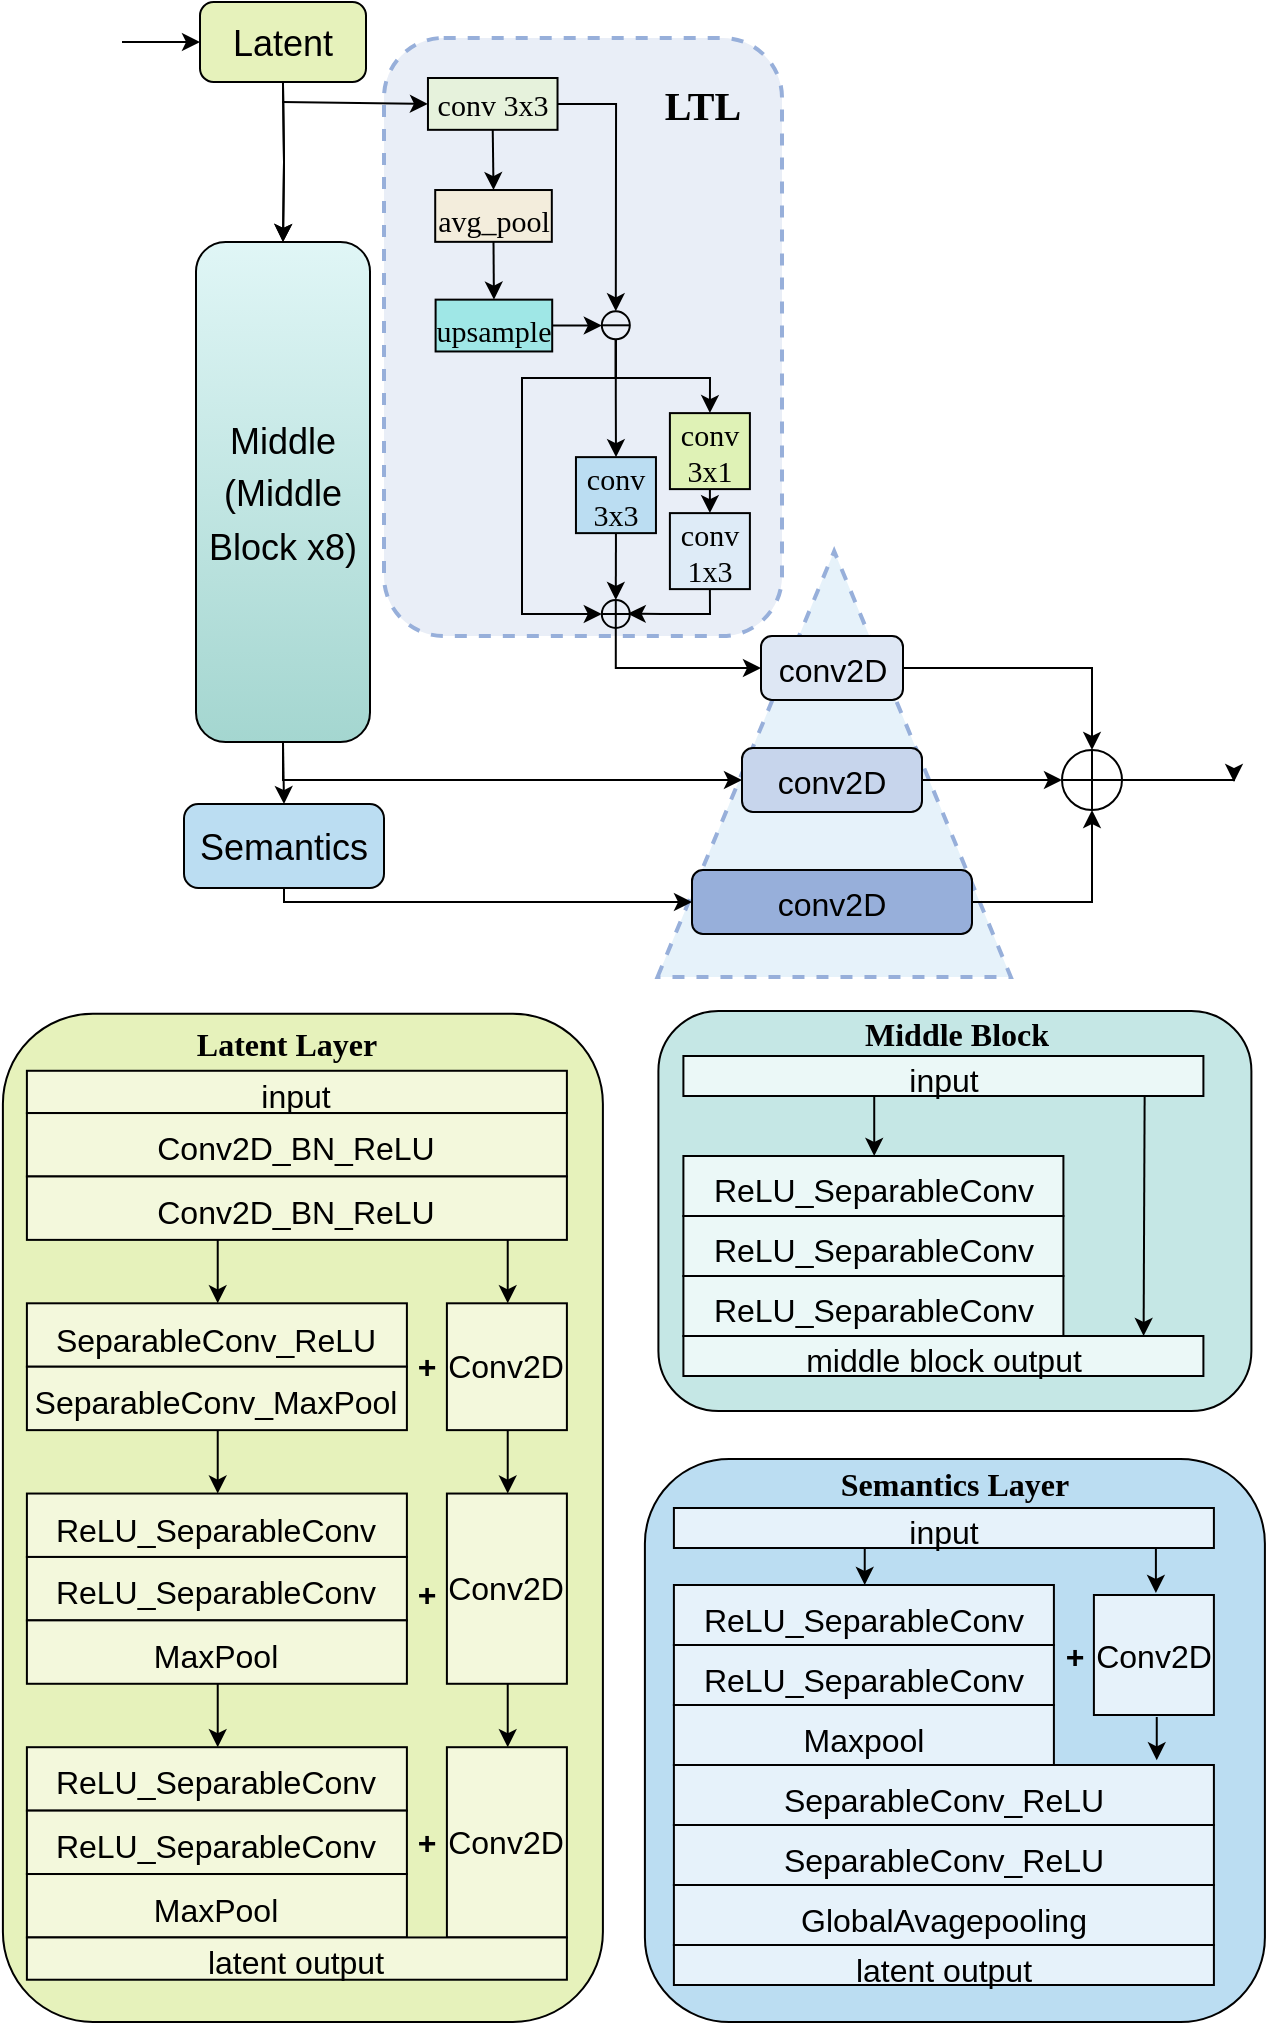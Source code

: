<mxfile version="20.2.0" type="github">
  <diagram id="45wSsLjDH42MFOYjALAc" name="第 1 页">
    <mxGraphModel dx="1666" dy="886" grid="1" gridSize="10" guides="1" tooltips="1" connect="1" arrows="1" fold="1" page="1" pageScale="1" pageWidth="827" pageHeight="1169" math="0" shadow="0">
      <root>
        <mxCell id="0" />
        <mxCell id="1" parent="0" />
        <mxCell id="VyiEkA80ziULJSu7tJ6_-1" value="" style="triangle;whiteSpace=wrap;html=1;dashed=1;fillStyle=auto;fontFamily=Times New Roman;fontSize=20;strokeColor=#97AFDA;strokeWidth=2;fillColor=#E6F2FA;gradientColor=none;rotation=-90;" vertex="1" parent="1">
          <mxGeometry x="353.68" y="352.72" width="212.82" height="176.63" as="geometry" />
        </mxCell>
        <mxCell id="VyiEkA80ziULJSu7tJ6_-2" value="" style="rounded=1;whiteSpace=wrap;html=1;fontSize=16;strokeColor=#97AFDA;strokeWidth=2;fillColor=#E9EEF7;dashed=1;" vertex="1" parent="1">
          <mxGeometry x="235" y="77.96" width="199" height="299.04" as="geometry" />
        </mxCell>
        <mxCell id="VyiEkA80ziULJSu7tJ6_-3" style="edgeStyle=orthogonalEdgeStyle;rounded=0;orthogonalLoop=1;jettySize=auto;html=1;exitX=0.5;exitY=1;exitDx=0;exitDy=0;entryX=0.5;entryY=0;entryDx=0;entryDy=0;fontSize=28;" edge="1" parent="1" source="VyiEkA80ziULJSu7tJ6_-5" target="VyiEkA80ziULJSu7tJ6_-30">
          <mxGeometry relative="1" as="geometry">
            <Array as="points">
              <mxPoint x="351" y="248" />
              <mxPoint x="398" y="248" />
            </Array>
          </mxGeometry>
        </mxCell>
        <mxCell id="VyiEkA80ziULJSu7tJ6_-4" style="edgeStyle=orthogonalEdgeStyle;rounded=0;orthogonalLoop=1;jettySize=auto;html=1;exitX=0.5;exitY=1;exitDx=0;exitDy=0;entryX=0;entryY=0.5;entryDx=0;entryDy=0;fontSize=28;" edge="1" parent="1" source="VyiEkA80ziULJSu7tJ6_-5" target="VyiEkA80ziULJSu7tJ6_-36">
          <mxGeometry relative="1" as="geometry">
            <Array as="points">
              <mxPoint x="351" y="248" />
              <mxPoint x="304" y="248" />
              <mxPoint x="304" y="366" />
            </Array>
          </mxGeometry>
        </mxCell>
        <mxCell id="VyiEkA80ziULJSu7tJ6_-5" value="" style="ellipse;whiteSpace=wrap;html=1;labelBackgroundColor=none;fontFamily=Times New Roman;fontSize=20;fillColor=none;gradientColor=none;" vertex="1" parent="1">
          <mxGeometry x="343.904" y="214.652" width="14" height="14" as="geometry" />
        </mxCell>
        <mxCell id="VyiEkA80ziULJSu7tJ6_-6" value="" style="endArrow=classic;html=1;rounded=0;fontFamily=Times New Roman;fontSize=20;exitX=1;exitY=0.5;exitDx=0;exitDy=0;entryX=0.5;entryY=0;entryDx=0;entryDy=0;" edge="1" parent="1" target="VyiEkA80ziULJSu7tJ6_-5">
          <mxGeometry width="50" height="50" relative="1" as="geometry">
            <mxPoint x="316.76" y="110.957" as="sourcePoint" />
            <mxPoint x="351.03" y="199.061" as="targetPoint" />
            <Array as="points">
              <mxPoint x="351.03" y="110.957" />
            </Array>
          </mxGeometry>
        </mxCell>
        <mxCell id="VyiEkA80ziULJSu7tJ6_-7" value="" style="edgeStyle=orthogonalEdgeStyle;rounded=0;orthogonalLoop=1;jettySize=auto;html=1;fontSize=20;" edge="1" parent="1" target="VyiEkA80ziULJSu7tJ6_-11">
          <mxGeometry relative="1" as="geometry">
            <mxPoint x="184.471" y="99" as="sourcePoint" />
          </mxGeometry>
        </mxCell>
        <mxCell id="VyiEkA80ziULJSu7tJ6_-8" value="" style="edgeStyle=orthogonalEdgeStyle;rounded=0;orthogonalLoop=1;jettySize=auto;html=1;fontSize=20;" edge="1" parent="1" target="VyiEkA80ziULJSu7tJ6_-11">
          <mxGeometry relative="1" as="geometry">
            <mxPoint x="184.471" y="99" as="sourcePoint" />
          </mxGeometry>
        </mxCell>
        <mxCell id="VyiEkA80ziULJSu7tJ6_-9" style="edgeStyle=orthogonalEdgeStyle;rounded=0;orthogonalLoop=1;jettySize=auto;html=1;exitX=0.5;exitY=1;exitDx=0;exitDy=0;entryX=0.5;entryY=0;entryDx=0;entryDy=0;fontSize=20;" edge="1" parent="1" source="VyiEkA80ziULJSu7tJ6_-11" target="VyiEkA80ziULJSu7tJ6_-13">
          <mxGeometry relative="1" as="geometry" />
        </mxCell>
        <mxCell id="VyiEkA80ziULJSu7tJ6_-10" style="edgeStyle=orthogonalEdgeStyle;rounded=0;orthogonalLoop=1;jettySize=auto;html=1;exitX=0.5;exitY=1;exitDx=0;exitDy=0;entryX=0;entryY=0.5;entryDx=0;entryDy=0;fontSize=16;" edge="1" parent="1" source="VyiEkA80ziULJSu7tJ6_-11" target="VyiEkA80ziULJSu7tJ6_-17">
          <mxGeometry relative="1" as="geometry">
            <Array as="points">
              <mxPoint x="185" y="449" />
            </Array>
          </mxGeometry>
        </mxCell>
        <mxCell id="VyiEkA80ziULJSu7tJ6_-11" value="&lt;font style=&quot;font-size: 18px;&quot;&gt;&lt;span style=&quot;&quot;&gt;Middle&lt;/span&gt;&lt;br&gt;&lt;font style=&quot;font-size: 18px;&quot;&gt;(Middle Block x8)&lt;/font&gt;&lt;br&gt;&lt;/font&gt;" style="rounded=1;whiteSpace=wrap;html=1;fontSize=22;strokeColor=default;fillColor=#E0F6F6;arcSize=17;gradientColor=#A4D6D0;" vertex="1" parent="1">
          <mxGeometry x="141" y="180" width="87" height="250" as="geometry" />
        </mxCell>
        <mxCell id="VyiEkA80ziULJSu7tJ6_-12" style="edgeStyle=orthogonalEdgeStyle;rounded=0;orthogonalLoop=1;jettySize=auto;html=1;exitX=0.5;exitY=1;exitDx=0;exitDy=0;entryX=0;entryY=0.5;entryDx=0;entryDy=0;fontSize=16;" edge="1" parent="1" source="VyiEkA80ziULJSu7tJ6_-13" target="VyiEkA80ziULJSu7tJ6_-19">
          <mxGeometry relative="1" as="geometry">
            <Array as="points">
              <mxPoint x="185" y="510" />
            </Array>
          </mxGeometry>
        </mxCell>
        <mxCell id="VyiEkA80ziULJSu7tJ6_-13" value="&lt;font style=&quot;font-size: 18px;&quot;&gt;Semantics&lt;/font&gt;" style="rounded=1;whiteSpace=wrap;html=1;fontSize=22;strokeColor=default;fillColor=#BBDDF2;arcSize=17;" vertex="1" parent="1">
          <mxGeometry x="135" y="461" width="100" height="42" as="geometry" />
        </mxCell>
        <mxCell id="VyiEkA80ziULJSu7tJ6_-14" style="edgeStyle=orthogonalEdgeStyle;rounded=0;orthogonalLoop=1;jettySize=auto;html=1;exitX=1;exitY=0.5;exitDx=0;exitDy=0;entryX=0.5;entryY=0;entryDx=0;entryDy=0;fontSize=16;" edge="1" parent="1" source="VyiEkA80ziULJSu7tJ6_-15" target="VyiEkA80ziULJSu7tJ6_-40">
          <mxGeometry relative="1" as="geometry" />
        </mxCell>
        <mxCell id="VyiEkA80ziULJSu7tJ6_-15" value="&lt;font style=&quot;font-size: 16px;&quot;&gt;conv2D&lt;/font&gt;" style="rounded=1;whiteSpace=wrap;html=1;fontSize=22;strokeColor=default;fillColor=#DEE7F4;arcSize=17;" vertex="1" parent="1">
          <mxGeometry x="423.5" y="377" width="71" height="32" as="geometry" />
        </mxCell>
        <mxCell id="VyiEkA80ziULJSu7tJ6_-16" style="edgeStyle=orthogonalEdgeStyle;rounded=0;orthogonalLoop=1;jettySize=auto;html=1;exitX=1;exitY=0.5;exitDx=0;exitDy=0;entryX=0;entryY=0.5;entryDx=0;entryDy=0;fontSize=16;" edge="1" parent="1" source="VyiEkA80ziULJSu7tJ6_-17" target="VyiEkA80ziULJSu7tJ6_-40">
          <mxGeometry relative="1" as="geometry" />
        </mxCell>
        <mxCell id="VyiEkA80ziULJSu7tJ6_-17" value="&lt;font style=&quot;font-size: 16px;&quot;&gt;conv2D&lt;/font&gt;" style="rounded=1;whiteSpace=wrap;html=1;fontSize=22;strokeColor=default;fillColor=#C7D5EC;arcSize=17;align=center;" vertex="1" parent="1">
          <mxGeometry x="414" y="433" width="90" height="32" as="geometry" />
        </mxCell>
        <mxCell id="VyiEkA80ziULJSu7tJ6_-18" style="edgeStyle=orthogonalEdgeStyle;rounded=0;orthogonalLoop=1;jettySize=auto;html=1;exitX=1;exitY=0.5;exitDx=0;exitDy=0;entryX=0.5;entryY=1;entryDx=0;entryDy=0;fontSize=16;" edge="1" parent="1" source="VyiEkA80ziULJSu7tJ6_-19" target="VyiEkA80ziULJSu7tJ6_-40">
          <mxGeometry relative="1" as="geometry" />
        </mxCell>
        <mxCell id="VyiEkA80ziULJSu7tJ6_-19" value="&lt;font style=&quot;font-size: 16px;&quot;&gt;conv2D&lt;/font&gt;" style="rounded=1;whiteSpace=wrap;html=1;fontSize=22;strokeColor=default;fillColor=#97AFDA;arcSize=17;" vertex="1" parent="1">
          <mxGeometry x="389" y="494" width="140" height="32" as="geometry" />
        </mxCell>
        <mxCell id="VyiEkA80ziULJSu7tJ6_-20" value="" style="endArrow=classic;html=1;rounded=0;fontSize=22;entryX=0;entryY=0.5;entryDx=0;entryDy=0;" edge="1" parent="1" target="VyiEkA80ziULJSu7tJ6_-21">
          <mxGeometry width="50" height="50" relative="1" as="geometry">
            <mxPoint x="104" y="80" as="sourcePoint" />
            <mxPoint x="84" y="120" as="targetPoint" />
          </mxGeometry>
        </mxCell>
        <mxCell id="VyiEkA80ziULJSu7tJ6_-21" value="&lt;font style=&quot;font-size: 18px;&quot;&gt;Latent&lt;/font&gt;" style="rounded=1;whiteSpace=wrap;html=1;fontSize=22;strokeColor=default;fillColor=#E6F2BB;arcSize=17;" vertex="1" parent="1">
          <mxGeometry x="143" y="60" width="83" height="40" as="geometry" />
        </mxCell>
        <mxCell id="VyiEkA80ziULJSu7tJ6_-22" value="&lt;font style=&quot;&quot; face=&quot;Times New Roman&quot;&gt;&lt;font style=&quot;font-size: 15px;&quot;&gt;conv 3x3&lt;/font&gt;&lt;br&gt;&lt;/font&gt;" style="rounded=0;whiteSpace=wrap;html=1;fillColor=#E6F2DC;" vertex="1" parent="1">
          <mxGeometry x="256.978" y="98" width="64.782" height="25.913" as="geometry" />
        </mxCell>
        <mxCell id="VyiEkA80ziULJSu7tJ6_-23" value="" style="endArrow=classic;html=1;rounded=0;entryX=0.5;entryY=0;entryDx=0;entryDy=0;exitX=0.5;exitY=1;exitDx=0;exitDy=0;" edge="1" parent="1" source="VyiEkA80ziULJSu7tJ6_-22" target="VyiEkA80ziULJSu7tJ6_-25">
          <mxGeometry width="50" height="50" relative="1" as="geometry">
            <mxPoint x="289.239" y="130.391" as="sourcePoint" />
            <mxPoint x="289.304" y="162.783" as="targetPoint" />
          </mxGeometry>
        </mxCell>
        <mxCell id="VyiEkA80ziULJSu7tJ6_-24" style="edgeStyle=orthogonalEdgeStyle;rounded=0;orthogonalLoop=1;jettySize=auto;html=1;exitX=0.5;exitY=1;exitDx=0;exitDy=0;entryX=0.5;entryY=0;entryDx=0;entryDy=0;fontSize=28;" edge="1" parent="1" source="VyiEkA80ziULJSu7tJ6_-25" target="VyiEkA80ziULJSu7tJ6_-27">
          <mxGeometry relative="1" as="geometry" />
        </mxCell>
        <mxCell id="VyiEkA80ziULJSu7tJ6_-25" value="&lt;font style=&quot;font-size: 15px;&quot;&gt;avg_pool&lt;/font&gt;" style="rounded=0;whiteSpace=wrap;html=1;fontFamily=Times New Roman;fontSize=20;fillColor=#F3EDDC;" vertex="1" parent="1">
          <mxGeometry x="260.605" y="154.009" width="58.304" height="25.913" as="geometry" />
        </mxCell>
        <mxCell id="VyiEkA80ziULJSu7tJ6_-26" style="edgeStyle=orthogonalEdgeStyle;rounded=0;orthogonalLoop=1;jettySize=auto;html=1;exitX=1;exitY=0.5;exitDx=0;exitDy=0;entryX=0;entryY=0.5;entryDx=0;entryDy=0;fontSize=15;" edge="1" parent="1" source="VyiEkA80ziULJSu7tJ6_-27" target="VyiEkA80ziULJSu7tJ6_-5">
          <mxGeometry relative="1" as="geometry" />
        </mxCell>
        <mxCell id="VyiEkA80ziULJSu7tJ6_-27" value="&lt;font style=&quot;font-size: 15px;&quot;&gt;upsample&lt;/font&gt;" style="rounded=0;whiteSpace=wrap;html=1;fontFamily=Times New Roman;fontSize=20;fillColor=#9FE7E6;" vertex="1" parent="1">
          <mxGeometry x="260.8" y="208.822" width="58.304" height="25.913" as="geometry" />
        </mxCell>
        <mxCell id="VyiEkA80ziULJSu7tJ6_-28" style="edgeStyle=orthogonalEdgeStyle;rounded=0;orthogonalLoop=1;jettySize=auto;html=1;exitX=0.5;exitY=1;exitDx=0;exitDy=0;entryX=0.5;entryY=0;entryDx=0;entryDy=0;fontSize=15;" edge="1" parent="1" source="VyiEkA80ziULJSu7tJ6_-5" target="VyiEkA80ziULJSu7tJ6_-34">
          <mxGeometry relative="1" as="geometry" />
        </mxCell>
        <mxCell id="VyiEkA80ziULJSu7tJ6_-29" style="edgeStyle=orthogonalEdgeStyle;rounded=0;orthogonalLoop=1;jettySize=auto;html=1;exitX=0.5;exitY=1;exitDx=0;exitDy=0;entryX=0.5;entryY=0;entryDx=0;entryDy=0;fontSize=15;" edge="1" parent="1" source="VyiEkA80ziULJSu7tJ6_-30" target="VyiEkA80ziULJSu7tJ6_-32">
          <mxGeometry relative="1" as="geometry" />
        </mxCell>
        <mxCell id="VyiEkA80ziULJSu7tJ6_-30" value="&lt;font style=&quot;&quot; face=&quot;Times New Roman&quot;&gt;&lt;font style=&quot;font-size: 15px;&quot;&gt;conv&lt;br&gt;3x1&lt;/font&gt;&lt;br&gt;&lt;/font&gt;" style="rounded=0;whiteSpace=wrap;html=1;fillColor=#DFF2B6;" vertex="1" parent="1">
          <mxGeometry x="377.95" y="265.56" width="40" height="38" as="geometry" />
        </mxCell>
        <mxCell id="VyiEkA80ziULJSu7tJ6_-31" style="edgeStyle=orthogonalEdgeStyle;rounded=0;orthogonalLoop=1;jettySize=auto;html=1;exitX=0.5;exitY=1;exitDx=0;exitDy=0;entryX=0.926;entryY=0.491;entryDx=0;entryDy=0;entryPerimeter=0;fontSize=28;" edge="1" parent="1" source="VyiEkA80ziULJSu7tJ6_-32" target="VyiEkA80ziULJSu7tJ6_-36">
          <mxGeometry relative="1" as="geometry">
            <Array as="points">
              <mxPoint x="398" y="366" />
              <mxPoint x="374" y="366" />
            </Array>
          </mxGeometry>
        </mxCell>
        <mxCell id="VyiEkA80ziULJSu7tJ6_-32" value="&lt;font style=&quot;&quot; face=&quot;Times New Roman&quot;&gt;&lt;font style=&quot;font-size: 15px;&quot;&gt;conv&lt;br&gt;1x3&lt;/font&gt;&lt;br&gt;&lt;/font&gt;" style="rounded=0;whiteSpace=wrap;html=1;fillColor=#DEEBF7;" vertex="1" parent="1">
          <mxGeometry x="377.95" y="315.56" width="40" height="38" as="geometry" />
        </mxCell>
        <mxCell id="VyiEkA80ziULJSu7tJ6_-33" style="edgeStyle=orthogonalEdgeStyle;rounded=0;orthogonalLoop=1;jettySize=auto;html=1;exitX=0.5;exitY=1;exitDx=0;exitDy=0;entryX=0.5;entryY=0;entryDx=0;entryDy=0;fontSize=28;" edge="1" parent="1" source="VyiEkA80ziULJSu7tJ6_-34" target="VyiEkA80ziULJSu7tJ6_-36">
          <mxGeometry relative="1" as="geometry" />
        </mxCell>
        <mxCell id="VyiEkA80ziULJSu7tJ6_-34" value="&lt;font style=&quot;&quot; face=&quot;Times New Roman&quot;&gt;&lt;font style=&quot;font-size: 15px;&quot;&gt;conv&lt;br&gt;3x3&lt;/font&gt;&lt;br&gt;&lt;/font&gt;" style="rounded=0;whiteSpace=wrap;html=1;fillColor=#BBDDF2;" vertex="1" parent="1">
          <mxGeometry x="330.982" y="287.563" width="40" height="38" as="geometry" />
        </mxCell>
        <mxCell id="VyiEkA80ziULJSu7tJ6_-35" style="edgeStyle=orthogonalEdgeStyle;rounded=0;orthogonalLoop=1;jettySize=auto;html=1;exitX=0.5;exitY=1;exitDx=0;exitDy=0;entryX=0;entryY=0.5;entryDx=0;entryDy=0;fontSize=16;" edge="1" parent="1" source="VyiEkA80ziULJSu7tJ6_-36" target="VyiEkA80ziULJSu7tJ6_-15">
          <mxGeometry relative="1" as="geometry" />
        </mxCell>
        <mxCell id="VyiEkA80ziULJSu7tJ6_-36" value="" style="shape=orEllipse;perimeter=ellipsePerimeter;whiteSpace=wrap;html=1;backgroundOutline=1;fontSize=15;strokeColor=default;strokeWidth=1;fillColor=none;" vertex="1" parent="1">
          <mxGeometry x="343.9" y="359" width="14" height="14" as="geometry" />
        </mxCell>
        <mxCell id="VyiEkA80ziULJSu7tJ6_-37" value="" style="endArrow=none;html=1;rounded=0;fontSize=28;exitX=0;exitY=0.5;exitDx=0;exitDy=0;entryX=1;entryY=0.5;entryDx=0;entryDy=0;" edge="1" parent="1" source="VyiEkA80ziULJSu7tJ6_-5" target="VyiEkA80ziULJSu7tJ6_-5">
          <mxGeometry width="50" height="50" relative="1" as="geometry">
            <mxPoint x="344" y="271" as="sourcePoint" />
            <mxPoint x="394" y="221" as="targetPoint" />
          </mxGeometry>
        </mxCell>
        <mxCell id="VyiEkA80ziULJSu7tJ6_-38" value="" style="endArrow=classic;html=1;rounded=0;fontSize=28;entryX=0;entryY=0.5;entryDx=0;entryDy=0;" edge="1" parent="1" target="VyiEkA80ziULJSu7tJ6_-22">
          <mxGeometry width="50" height="50" relative="1" as="geometry">
            <mxPoint x="184" y="110" as="sourcePoint" />
            <mxPoint x="226" y="116.92" as="targetPoint" />
          </mxGeometry>
        </mxCell>
        <mxCell id="VyiEkA80ziULJSu7tJ6_-39" style="edgeStyle=orthogonalEdgeStyle;rounded=0;orthogonalLoop=1;jettySize=auto;html=1;exitX=1;exitY=0.5;exitDx=0;exitDy=0;fontSize=16;" edge="1" parent="1" source="VyiEkA80ziULJSu7tJ6_-40">
          <mxGeometry relative="1" as="geometry">
            <mxPoint x="660" y="450" as="targetPoint" />
            <Array as="points">
              <mxPoint x="660" y="449" />
            </Array>
          </mxGeometry>
        </mxCell>
        <mxCell id="VyiEkA80ziULJSu7tJ6_-40" value="" style="shape=orEllipse;perimeter=ellipsePerimeter;whiteSpace=wrap;html=1;backgroundOutline=1;fontSize=28;strokeColor=default;strokeWidth=1;fillColor=none;" vertex="1" parent="1">
          <mxGeometry x="574" y="434" width="30" height="30" as="geometry" />
        </mxCell>
        <mxCell id="VyiEkA80ziULJSu7tJ6_-41" value="" style="group" vertex="1" connectable="0" parent="1">
          <mxGeometry x="44.45" y="550" width="300" height="520" as="geometry" />
        </mxCell>
        <mxCell id="VyiEkA80ziULJSu7tJ6_-42" value="" style="rounded=1;whiteSpace=wrap;html=1;fontSize=16;fillColor=#E6F2BB;" vertex="1" parent="VyiEkA80ziULJSu7tJ6_-41">
          <mxGeometry y="15.854" width="300" height="504.146" as="geometry" />
        </mxCell>
        <mxCell id="VyiEkA80ziULJSu7tJ6_-43" value="&lt;font style=&quot;font-size: 16px;&quot;&gt;input&lt;/font&gt;" style="rounded=0;whiteSpace=wrap;html=1;fontSize=20;align=center;fillColor=#F3F8DC;" vertex="1" parent="VyiEkA80ziULJSu7tJ6_-41">
          <mxGeometry x="12" y="44.39" width="270" height="21.138" as="geometry" />
        </mxCell>
        <mxCell id="VyiEkA80ziULJSu7tJ6_-44" value="&lt;font style=&quot;font-size: 16px;&quot;&gt;Conv2D_BN_ReLU&lt;/font&gt;" style="rounded=0;whiteSpace=wrap;html=1;fontSize=20;fillColor=#F3F8DC;" vertex="1" parent="VyiEkA80ziULJSu7tJ6_-41">
          <mxGeometry x="12" y="65.528" width="270" height="31.707" as="geometry" />
        </mxCell>
        <mxCell id="VyiEkA80ziULJSu7tJ6_-45" value="&lt;font style=&quot;font-size: 16px;&quot;&gt;Conv2D_BN_ReLU&lt;/font&gt;" style="rounded=0;whiteSpace=wrap;html=1;fontSize=20;fillColor=#F3F8DC;" vertex="1" parent="VyiEkA80ziULJSu7tJ6_-41">
          <mxGeometry x="12" y="97.236" width="270" height="31.707" as="geometry" />
        </mxCell>
        <mxCell id="VyiEkA80ziULJSu7tJ6_-46" value="" style="endArrow=classic;html=1;rounded=0;fontSize=30;" edge="1" parent="VyiEkA80ziULJSu7tJ6_-41">
          <mxGeometry width="50" height="50" relative="1" as="geometry">
            <mxPoint x="107.413" y="128.943" as="sourcePoint" />
            <mxPoint x="107.413" y="160.65" as="targetPoint" />
          </mxGeometry>
        </mxCell>
        <mxCell id="VyiEkA80ziULJSu7tJ6_-47" value="&lt;font style=&quot;font-size: 16px;&quot;&gt;SeparableConv_ReLU&lt;/font&gt;" style="rounded=0;whiteSpace=wrap;html=1;fontSize=20;fillColor=#F3F8DC;" vertex="1" parent="VyiEkA80ziULJSu7tJ6_-41">
          <mxGeometry x="12" y="160.65" width="190" height="31.707" as="geometry" />
        </mxCell>
        <mxCell id="VyiEkA80ziULJSu7tJ6_-48" value="&lt;font style=&quot;font-size: 16px;&quot;&gt;SeparableConv_MaxPool&lt;/font&gt;" style="rounded=0;whiteSpace=wrap;html=1;fontSize=20;fillColor=#F3F8DC;" vertex="1" parent="VyiEkA80ziULJSu7tJ6_-41">
          <mxGeometry x="12" y="192.358" width="190" height="31.707" as="geometry" />
        </mxCell>
        <mxCell id="VyiEkA80ziULJSu7tJ6_-49" value="Conv2D" style="rounded=0;whiteSpace=wrap;html=1;fontSize=16;gradientColor=none;fillColor=#F3F8DC;" vertex="1" parent="VyiEkA80ziULJSu7tJ6_-41">
          <mxGeometry x="222" y="160.65" width="60" height="63.415" as="geometry" />
        </mxCell>
        <mxCell id="VyiEkA80ziULJSu7tJ6_-50" value="&lt;font style=&quot;font-size: 16px;&quot;&gt;ReLU_SeparableConv&lt;/font&gt;" style="rounded=0;whiteSpace=wrap;html=1;fontSize=20;fillColor=#F3F8DC;" vertex="1" parent="VyiEkA80ziULJSu7tJ6_-41">
          <mxGeometry x="12" y="255.772" width="190" height="31.707" as="geometry" />
        </mxCell>
        <mxCell id="VyiEkA80ziULJSu7tJ6_-51" value="&lt;font style=&quot;font-size: 16px;&quot;&gt;ReLU_SeparableConv&lt;/font&gt;" style="rounded=0;whiteSpace=wrap;html=1;fontSize=20;fillColor=#F3F8DC;" vertex="1" parent="VyiEkA80ziULJSu7tJ6_-41">
          <mxGeometry x="12" y="287.48" width="190" height="31.707" as="geometry" />
        </mxCell>
        <mxCell id="VyiEkA80ziULJSu7tJ6_-52" value="Conv2D" style="rounded=0;whiteSpace=wrap;html=1;fontSize=16;fillColor=#F3F8DC;" vertex="1" parent="VyiEkA80ziULJSu7tJ6_-41">
          <mxGeometry x="222" y="255.772" width="60" height="95.122" as="geometry" />
        </mxCell>
        <mxCell id="VyiEkA80ziULJSu7tJ6_-53" value="&lt;font style=&quot;font-size: 16px;&quot;&gt;MaxPool&lt;/font&gt;" style="rounded=0;whiteSpace=wrap;html=1;fontSize=20;fillColor=#F3F8DC;" vertex="1" parent="VyiEkA80ziULJSu7tJ6_-41">
          <mxGeometry x="12" y="319.187" width="190" height="31.707" as="geometry" />
        </mxCell>
        <mxCell id="VyiEkA80ziULJSu7tJ6_-54" value="&lt;font style=&quot;font-size: 16px;&quot;&gt;ReLU_SeparableConv&lt;/font&gt;" style="rounded=0;whiteSpace=wrap;html=1;fontSize=20;fillColor=#F3F8DC;" vertex="1" parent="VyiEkA80ziULJSu7tJ6_-41">
          <mxGeometry x="12" y="382.602" width="190" height="31.707" as="geometry" />
        </mxCell>
        <mxCell id="VyiEkA80ziULJSu7tJ6_-55" value="&lt;font style=&quot;font-size: 16px;&quot;&gt;ReLU_SeparableConv&lt;/font&gt;" style="rounded=0;whiteSpace=wrap;html=1;fontSize=20;fillColor=#F3F8DC;" vertex="1" parent="VyiEkA80ziULJSu7tJ6_-41">
          <mxGeometry x="12" y="414.309" width="190" height="31.707" as="geometry" />
        </mxCell>
        <mxCell id="VyiEkA80ziULJSu7tJ6_-56" value="Conv2D" style="rounded=0;whiteSpace=wrap;html=1;fontSize=16;fillColor=#F3F8DC;" vertex="1" parent="VyiEkA80ziULJSu7tJ6_-41">
          <mxGeometry x="222" y="382.602" width="60" height="95.122" as="geometry" />
        </mxCell>
        <mxCell id="VyiEkA80ziULJSu7tJ6_-57" value="&lt;font style=&quot;font-size: 16px;&quot;&gt;MaxPool&lt;/font&gt;" style="rounded=0;whiteSpace=wrap;html=1;fontSize=20;fillColor=#F3F8DC;" vertex="1" parent="VyiEkA80ziULJSu7tJ6_-41">
          <mxGeometry x="12" y="446.016" width="190" height="31.707" as="geometry" />
        </mxCell>
        <mxCell id="VyiEkA80ziULJSu7tJ6_-58" value="&lt;font style=&quot;font-size: 16px;&quot;&gt;latent output&lt;/font&gt;" style="rounded=0;whiteSpace=wrap;html=1;fontSize=20;align=center;fillColor=#F3F8DC;" vertex="1" parent="VyiEkA80ziULJSu7tJ6_-41">
          <mxGeometry x="12" y="477.724" width="270" height="21.138" as="geometry" />
        </mxCell>
        <mxCell id="VyiEkA80ziULJSu7tJ6_-59" value="" style="endArrow=classic;html=1;rounded=0;fontSize=30;" edge="1" parent="VyiEkA80ziULJSu7tJ6_-41">
          <mxGeometry width="50" height="50" relative="1" as="geometry">
            <mxPoint x="252.413" y="128.943" as="sourcePoint" />
            <mxPoint x="252.413" y="160.65" as="targetPoint" />
          </mxGeometry>
        </mxCell>
        <mxCell id="VyiEkA80ziULJSu7tJ6_-60" value="" style="endArrow=classic;html=1;rounded=0;fontSize=30;" edge="1" parent="VyiEkA80ziULJSu7tJ6_-41">
          <mxGeometry width="50" height="50" relative="1" as="geometry">
            <mxPoint x="107.413" y="224.065" as="sourcePoint" />
            <mxPoint x="107.413" y="255.772" as="targetPoint" />
          </mxGeometry>
        </mxCell>
        <mxCell id="VyiEkA80ziULJSu7tJ6_-61" value="" style="endArrow=classic;html=1;rounded=0;fontSize=30;" edge="1" parent="VyiEkA80ziULJSu7tJ6_-41">
          <mxGeometry width="50" height="50" relative="1" as="geometry">
            <mxPoint x="107.413" y="350.894" as="sourcePoint" />
            <mxPoint x="107.413" y="382.602" as="targetPoint" />
          </mxGeometry>
        </mxCell>
        <mxCell id="VyiEkA80ziULJSu7tJ6_-62" value="" style="endArrow=classic;html=1;rounded=0;fontSize=30;" edge="1" parent="VyiEkA80ziULJSu7tJ6_-41">
          <mxGeometry width="50" height="50" relative="1" as="geometry">
            <mxPoint x="252.413" y="224.065" as="sourcePoint" />
            <mxPoint x="252.413" y="255.772" as="targetPoint" />
          </mxGeometry>
        </mxCell>
        <mxCell id="VyiEkA80ziULJSu7tJ6_-63" value="" style="endArrow=classic;html=1;rounded=0;fontSize=30;" edge="1" parent="VyiEkA80ziULJSu7tJ6_-41">
          <mxGeometry width="50" height="50" relative="1" as="geometry">
            <mxPoint x="252.413" y="350.894" as="sourcePoint" />
            <mxPoint x="252.413" y="382.602" as="targetPoint" />
          </mxGeometry>
        </mxCell>
        <mxCell id="VyiEkA80ziULJSu7tJ6_-64" value="" style="text;html=1;align=center;verticalAlign=middle;resizable=0;points=[];autosize=1;strokeColor=none;fillColor=none;fontSize=16;fillStyle=auto;" vertex="1" parent="VyiEkA80ziULJSu7tJ6_-41">
          <mxGeometry x="125" y="-5" width="50" height="40" as="geometry" />
        </mxCell>
        <mxCell id="VyiEkA80ziULJSu7tJ6_-65" value="&lt;b&gt;+&lt;/b&gt;" style="text;html=1;align=center;verticalAlign=middle;resizable=0;points=[];autosize=1;strokeColor=none;fillColor=none;fontSize=16;" vertex="1" parent="VyiEkA80ziULJSu7tJ6_-41">
          <mxGeometry x="197" y="176.504" width="30" height="30" as="geometry" />
        </mxCell>
        <mxCell id="VyiEkA80ziULJSu7tJ6_-66" value="&lt;b&gt;+&lt;/b&gt;" style="text;html=1;align=center;verticalAlign=middle;resizable=0;points=[];autosize=1;strokeColor=none;fillColor=none;fontSize=16;" vertex="1" parent="VyiEkA80ziULJSu7tJ6_-41">
          <mxGeometry x="197" y="290.65" width="30" height="30" as="geometry" />
        </mxCell>
        <mxCell id="VyiEkA80ziULJSu7tJ6_-67" value="&lt;b&gt;+&lt;/b&gt;" style="text;html=1;align=center;verticalAlign=middle;resizable=0;points=[];autosize=1;strokeColor=none;fillColor=none;fontSize=16;" vertex="1" parent="VyiEkA80ziULJSu7tJ6_-41">
          <mxGeometry x="197" y="415.366" width="30" height="30" as="geometry" />
        </mxCell>
        <mxCell id="VyiEkA80ziULJSu7tJ6_-68" value="&lt;b style=&quot;font-family: Helvetica;&quot;&gt;&lt;font face=&quot;Times New Roman&quot;&gt;Latent Layer&lt;/font&gt;&lt;/b&gt;" style="text;html=1;align=center;verticalAlign=middle;resizable=0;points=[];autosize=1;strokeColor=none;fillColor=none;fontSize=16;fontFamily=Times New Roman;" vertex="1" parent="VyiEkA80ziULJSu7tJ6_-41">
          <mxGeometry x="87.0" y="15.85" width="110" height="30" as="geometry" />
        </mxCell>
        <mxCell id="VyiEkA80ziULJSu7tJ6_-69" value="" style="group" vertex="1" connectable="0" parent="1">
          <mxGeometry x="372.2" y="550" width="296.5" height="214.5" as="geometry" />
        </mxCell>
        <mxCell id="VyiEkA80ziULJSu7tJ6_-70" value="" style="rounded=1;whiteSpace=wrap;html=1;fontSize=16;fillColor=#C5E7E5;" vertex="1" parent="VyiEkA80ziULJSu7tJ6_-69">
          <mxGeometry y="14.5" width="296.5" height="200" as="geometry" />
        </mxCell>
        <mxCell id="VyiEkA80ziULJSu7tJ6_-71" value="&lt;font style=&quot;font-size: 16px;&quot;&gt;input&lt;/font&gt;" style="rounded=0;whiteSpace=wrap;html=1;fontSize=20;align=center;fillColor=#EBF8F7;" vertex="1" parent="VyiEkA80ziULJSu7tJ6_-69">
          <mxGeometry x="12.5" y="37" width="260" height="20" as="geometry" />
        </mxCell>
        <mxCell id="VyiEkA80ziULJSu7tJ6_-72" value="" style="endArrow=classic;html=1;rounded=0;fontSize=30;" edge="1" parent="VyiEkA80ziULJSu7tJ6_-69">
          <mxGeometry width="50" height="50" relative="1" as="geometry">
            <mxPoint x="107.913" y="57" as="sourcePoint" />
            <mxPoint x="107.913" y="87" as="targetPoint" />
          </mxGeometry>
        </mxCell>
        <mxCell id="VyiEkA80ziULJSu7tJ6_-73" value="&lt;font style=&quot;font-size: 16px;&quot;&gt;ReLU_SeparableConv&lt;/font&gt;" style="rounded=0;whiteSpace=wrap;html=1;fontSize=20;fillColor=#EBF8F7;" vertex="1" parent="VyiEkA80ziULJSu7tJ6_-69">
          <mxGeometry x="12.5" y="87" width="190" height="30" as="geometry" />
        </mxCell>
        <mxCell id="VyiEkA80ziULJSu7tJ6_-74" value="&lt;span style=&quot;font-size: 16px;&quot;&gt;ReLU_SeparableConv&lt;/span&gt;" style="rounded=0;whiteSpace=wrap;html=1;fontSize=20;fillColor=#EBF8F7;" vertex="1" parent="VyiEkA80ziULJSu7tJ6_-69">
          <mxGeometry x="12.5" y="117" width="190" height="30" as="geometry" />
        </mxCell>
        <mxCell id="VyiEkA80ziULJSu7tJ6_-75" value="" style="endArrow=classic;html=1;rounded=0;fontSize=30;entryX=0.885;entryY=0;entryDx=0;entryDy=0;entryPerimeter=0;" edge="1" parent="VyiEkA80ziULJSu7tJ6_-69" target="VyiEkA80ziULJSu7tJ6_-78">
          <mxGeometry width="50" height="50" relative="1" as="geometry">
            <mxPoint x="243.12" y="57" as="sourcePoint" />
            <mxPoint x="243.12" y="87" as="targetPoint" />
          </mxGeometry>
        </mxCell>
        <mxCell id="VyiEkA80ziULJSu7tJ6_-76" value="" style="text;html=1;align=center;verticalAlign=middle;resizable=0;points=[];autosize=1;strokeColor=none;fillColor=none;fontSize=16;" vertex="1" parent="VyiEkA80ziULJSu7tJ6_-69">
          <mxGeometry x="131.5" y="-5" width="50" height="40" as="geometry" />
        </mxCell>
        <mxCell id="VyiEkA80ziULJSu7tJ6_-77" value="&lt;span style=&quot;font-size: 16px;&quot;&gt;ReLU_SeparableConv&lt;/span&gt;" style="rounded=0;whiteSpace=wrap;html=1;fontSize=20;fillColor=#EBF8F7;" vertex="1" parent="VyiEkA80ziULJSu7tJ6_-69">
          <mxGeometry x="12.5" y="147" width="190" height="30" as="geometry" />
        </mxCell>
        <mxCell id="VyiEkA80ziULJSu7tJ6_-78" value="&lt;span style=&quot;font-size: 16px;&quot;&gt;middle block output&lt;/span&gt;" style="rounded=0;whiteSpace=wrap;html=1;fontSize=20;align=center;fillColor=#EBF8F7;" vertex="1" parent="VyiEkA80ziULJSu7tJ6_-69">
          <mxGeometry x="12.5" y="177" width="260" height="20" as="geometry" />
        </mxCell>
        <mxCell id="VyiEkA80ziULJSu7tJ6_-79" value="&lt;b&gt;Middle Block&amp;nbsp;&lt;/b&gt;" style="text;html=1;align=center;verticalAlign=middle;resizable=0;points=[];autosize=1;strokeColor=none;fillColor=none;fontSize=16;fontFamily=Times New Roman;" vertex="1" parent="VyiEkA80ziULJSu7tJ6_-69">
          <mxGeometry x="90.5" y="10.5" width="120" height="30" as="geometry" />
        </mxCell>
        <mxCell id="VyiEkA80ziULJSu7tJ6_-80" value="" style="group" vertex="1" connectable="0" parent="1">
          <mxGeometry x="365.45" y="776" width="310" height="294" as="geometry" />
        </mxCell>
        <mxCell id="VyiEkA80ziULJSu7tJ6_-81" value="" style="rounded=1;whiteSpace=wrap;html=1;fontSize=16;fillColor=#BBDDF2;" vertex="1" parent="VyiEkA80ziULJSu7tJ6_-80">
          <mxGeometry y="12.5" width="310" height="281.5" as="geometry" />
        </mxCell>
        <mxCell id="VyiEkA80ziULJSu7tJ6_-82" value="" style="text;html=1;align=center;verticalAlign=middle;resizable=0;points=[];autosize=1;strokeColor=none;fillColor=none;fontSize=16;" vertex="1" parent="VyiEkA80ziULJSu7tJ6_-80">
          <mxGeometry x="136.25" y="-5" width="50" height="40" as="geometry" />
        </mxCell>
        <mxCell id="VyiEkA80ziULJSu7tJ6_-83" value="" style="endArrow=classic;html=1;rounded=0;fontSize=30;" edge="1" parent="VyiEkA80ziULJSu7tJ6_-80">
          <mxGeometry width="50" height="50" relative="1" as="geometry">
            <mxPoint x="109.913" y="45.5" as="sourcePoint" />
            <mxPoint x="109.913" y="75.5" as="targetPoint" />
          </mxGeometry>
        </mxCell>
        <mxCell id="VyiEkA80ziULJSu7tJ6_-84" value="&lt;font style=&quot;font-size: 16px;&quot;&gt;ReLU_SeparableConv&lt;/font&gt;" style="rounded=0;whiteSpace=wrap;html=1;fontSize=20;fillColor=#E6F2FA;" vertex="1" parent="VyiEkA80ziULJSu7tJ6_-80">
          <mxGeometry x="14.5" y="75.5" width="190" height="30" as="geometry" />
        </mxCell>
        <mxCell id="VyiEkA80ziULJSu7tJ6_-85" value="&lt;span style=&quot;font-size: 16px;&quot;&gt;ReLU_SeparableConv&lt;/span&gt;" style="rounded=0;whiteSpace=wrap;html=1;fontSize=20;fillColor=#E6F2FA;" vertex="1" parent="VyiEkA80ziULJSu7tJ6_-80">
          <mxGeometry x="14.5" y="105.5" width="190" height="30" as="geometry" />
        </mxCell>
        <mxCell id="VyiEkA80ziULJSu7tJ6_-86" value="&lt;span style=&quot;font-size: 16px;&quot;&gt;Maxpool&lt;/span&gt;" style="rounded=0;whiteSpace=wrap;html=1;fontSize=20;fillColor=#E6F2FA;" vertex="1" parent="VyiEkA80ziULJSu7tJ6_-80">
          <mxGeometry x="14.5" y="135.5" width="190" height="30" as="geometry" />
        </mxCell>
        <mxCell id="VyiEkA80ziULJSu7tJ6_-87" value="Conv2D" style="rounded=0;whiteSpace=wrap;html=1;fontSize=16;fillColor=#E6F2FA;" vertex="1" parent="VyiEkA80ziULJSu7tJ6_-80">
          <mxGeometry x="224.5" y="80.5" width="60" height="60" as="geometry" />
        </mxCell>
        <mxCell id="VyiEkA80ziULJSu7tJ6_-88" value="" style="endArrow=classic;html=1;rounded=0;fontSize=30;entryX=0.5;entryY=0;entryDx=0;entryDy=0;" edge="1" parent="VyiEkA80ziULJSu7tJ6_-80">
          <mxGeometry width="50" height="50" relative="1" as="geometry">
            <mxPoint x="255.5" y="47.5" as="sourcePoint" />
            <mxPoint x="255.5" y="79.5" as="targetPoint" />
          </mxGeometry>
        </mxCell>
        <mxCell id="VyiEkA80ziULJSu7tJ6_-89" value="&lt;span style=&quot;font-size: 16px;&quot;&gt;SeparableConv_&lt;/span&gt;&lt;span style=&quot;font-size: 16px;&quot;&gt;ReLU&lt;/span&gt;" style="rounded=0;whiteSpace=wrap;html=1;fontSize=20;fillColor=#E6F2FA;" vertex="1" parent="VyiEkA80ziULJSu7tJ6_-80">
          <mxGeometry x="14.5" y="165.5" width="270" height="30" as="geometry" />
        </mxCell>
        <mxCell id="VyiEkA80ziULJSu7tJ6_-90" value="&lt;span style=&quot;font-size: 16px;&quot;&gt;SeparableConv_&lt;/span&gt;&lt;span style=&quot;font-size: 16px;&quot;&gt;ReLU&lt;/span&gt;" style="rounded=0;whiteSpace=wrap;html=1;fontSize=20;fillColor=#E6F2FA;" vertex="1" parent="VyiEkA80ziULJSu7tJ6_-80">
          <mxGeometry x="14.5" y="195.5" width="270" height="30" as="geometry" />
        </mxCell>
        <mxCell id="VyiEkA80ziULJSu7tJ6_-91" value="&lt;span style=&quot;font-size: 16px;&quot;&gt;GlobalAvagepooling&lt;/span&gt;" style="rounded=0;whiteSpace=wrap;html=1;fontSize=20;fillColor=#E6F2FA;" vertex="1" parent="VyiEkA80ziULJSu7tJ6_-80">
          <mxGeometry x="14.5" y="225.5" width="270" height="30" as="geometry" />
        </mxCell>
        <mxCell id="VyiEkA80ziULJSu7tJ6_-92" value="&lt;font style=&quot;font-size: 16px;&quot;&gt;input&lt;/font&gt;" style="rounded=0;whiteSpace=wrap;html=1;fontSize=20;align=center;fillColor=#E6F2FA;" vertex="1" parent="VyiEkA80ziULJSu7tJ6_-80">
          <mxGeometry x="14.5" y="37" width="270" height="20" as="geometry" />
        </mxCell>
        <mxCell id="VyiEkA80ziULJSu7tJ6_-93" value="" style="endArrow=classic;html=1;rounded=0;fontSize=30;entryX=0.909;entryY=-0.112;entryDx=0;entryDy=0;entryPerimeter=0;" edge="1" parent="VyiEkA80ziULJSu7tJ6_-80">
          <mxGeometry width="50" height="50" relative="1" as="geometry">
            <mxPoint x="255.93" y="141.5" as="sourcePoint" />
            <mxPoint x="255.93" y="163.14" as="targetPoint" />
          </mxGeometry>
        </mxCell>
        <mxCell id="VyiEkA80ziULJSu7tJ6_-94" value="&lt;b&gt;+&lt;/b&gt;" style="text;html=1;align=center;verticalAlign=middle;resizable=0;points=[];autosize=1;strokeColor=none;fillColor=none;fontSize=16;" vertex="1" parent="VyiEkA80ziULJSu7tJ6_-80">
          <mxGeometry x="199.5" y="95.5" width="30" height="30" as="geometry" />
        </mxCell>
        <mxCell id="VyiEkA80ziULJSu7tJ6_-95" value="&lt;font style=&quot;font-size: 16px;&quot;&gt;latent output&lt;/font&gt;" style="rounded=0;whiteSpace=wrap;html=1;fontSize=20;align=center;fillColor=#E6F2FA;" vertex="1" parent="VyiEkA80ziULJSu7tJ6_-80">
          <mxGeometry x="14.5" y="255.5" width="270" height="20" as="geometry" />
        </mxCell>
        <mxCell id="VyiEkA80ziULJSu7tJ6_-96" value="&lt;b&gt;Semantics Layer&lt;/b&gt;" style="text;html=1;align=center;verticalAlign=middle;resizable=0;points=[];autosize=1;strokeColor=none;fillColor=none;fontSize=16;fontFamily=Times New Roman;" vertex="1" parent="VyiEkA80ziULJSu7tJ6_-80">
          <mxGeometry x="85" y="9.5" width="140" height="30" as="geometry" />
        </mxCell>
        <mxCell id="VyiEkA80ziULJSu7tJ6_-97" value="&lt;b style=&quot;font-size: 20px;&quot;&gt;LTL&lt;/b&gt;" style="text;html=1;align=center;verticalAlign=middle;resizable=0;points=[];autosize=1;strokeColor=none;fillColor=none;fontSize=20;fontFamily=Times New Roman;" vertex="1" parent="1">
          <mxGeometry x="363.5" y="90.96" width="60" height="40" as="geometry" />
        </mxCell>
      </root>
    </mxGraphModel>
  </diagram>
</mxfile>
